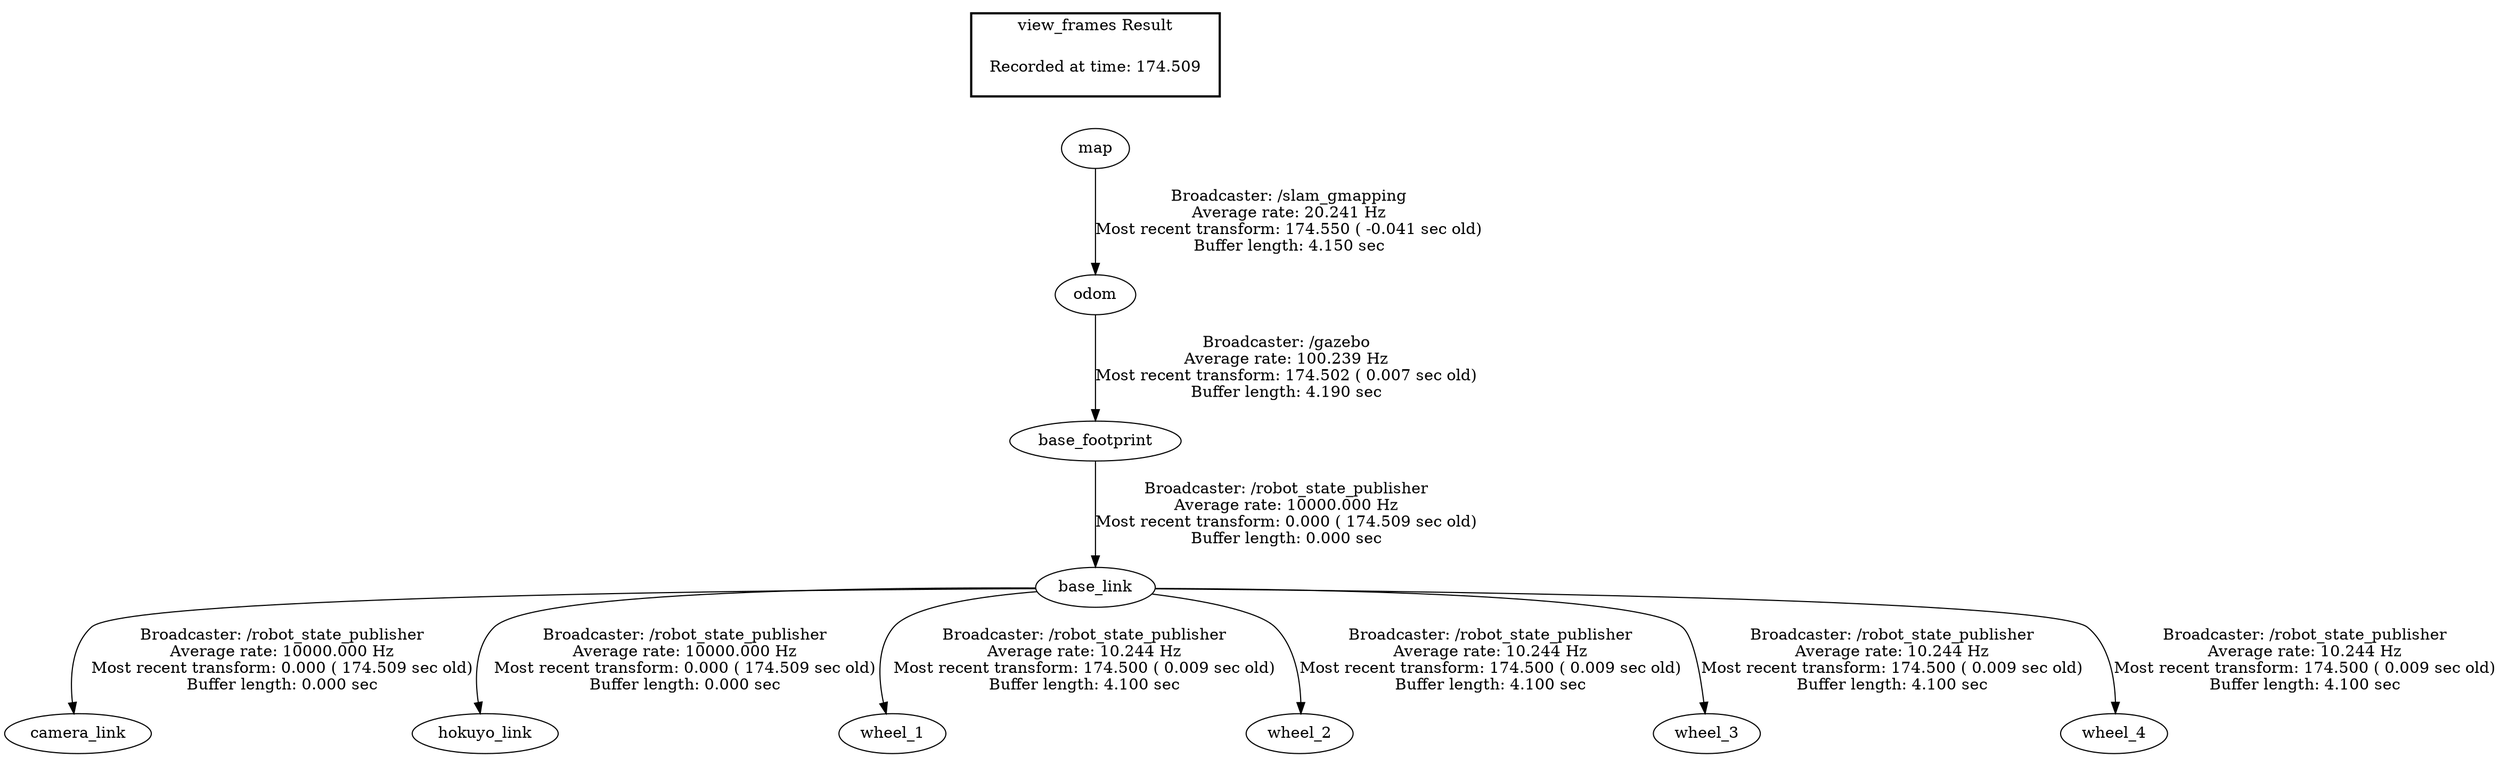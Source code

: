 digraph G {
"base_footprint" -> "base_link"[label="Broadcaster: /robot_state_publisher\nAverage rate: 10000.000 Hz\nMost recent transform: 0.000 ( 174.509 sec old)\nBuffer length: 0.000 sec\n"];
"odom" -> "base_footprint"[label="Broadcaster: /gazebo\nAverage rate: 100.239 Hz\nMost recent transform: 174.502 ( 0.007 sec old)\nBuffer length: 4.190 sec\n"];
"base_link" -> "camera_link"[label="Broadcaster: /robot_state_publisher\nAverage rate: 10000.000 Hz\nMost recent transform: 0.000 ( 174.509 sec old)\nBuffer length: 0.000 sec\n"];
"base_link" -> "hokuyo_link"[label="Broadcaster: /robot_state_publisher\nAverage rate: 10000.000 Hz\nMost recent transform: 0.000 ( 174.509 sec old)\nBuffer length: 0.000 sec\n"];
"map" -> "odom"[label="Broadcaster: /slam_gmapping\nAverage rate: 20.241 Hz\nMost recent transform: 174.550 ( -0.041 sec old)\nBuffer length: 4.150 sec\n"];
"base_link" -> "wheel_1"[label="Broadcaster: /robot_state_publisher\nAverage rate: 10.244 Hz\nMost recent transform: 174.500 ( 0.009 sec old)\nBuffer length: 4.100 sec\n"];
"base_link" -> "wheel_2"[label="Broadcaster: /robot_state_publisher\nAverage rate: 10.244 Hz\nMost recent transform: 174.500 ( 0.009 sec old)\nBuffer length: 4.100 sec\n"];
"base_link" -> "wheel_3"[label="Broadcaster: /robot_state_publisher\nAverage rate: 10.244 Hz\nMost recent transform: 174.500 ( 0.009 sec old)\nBuffer length: 4.100 sec\n"];
"base_link" -> "wheel_4"[label="Broadcaster: /robot_state_publisher\nAverage rate: 10.244 Hz\nMost recent transform: 174.500 ( 0.009 sec old)\nBuffer length: 4.100 sec\n"];
edge [style=invis];
 subgraph cluster_legend { style=bold; color=black; label ="view_frames Result";
"Recorded at time: 174.509"[ shape=plaintext ] ;
 }->"map";
}